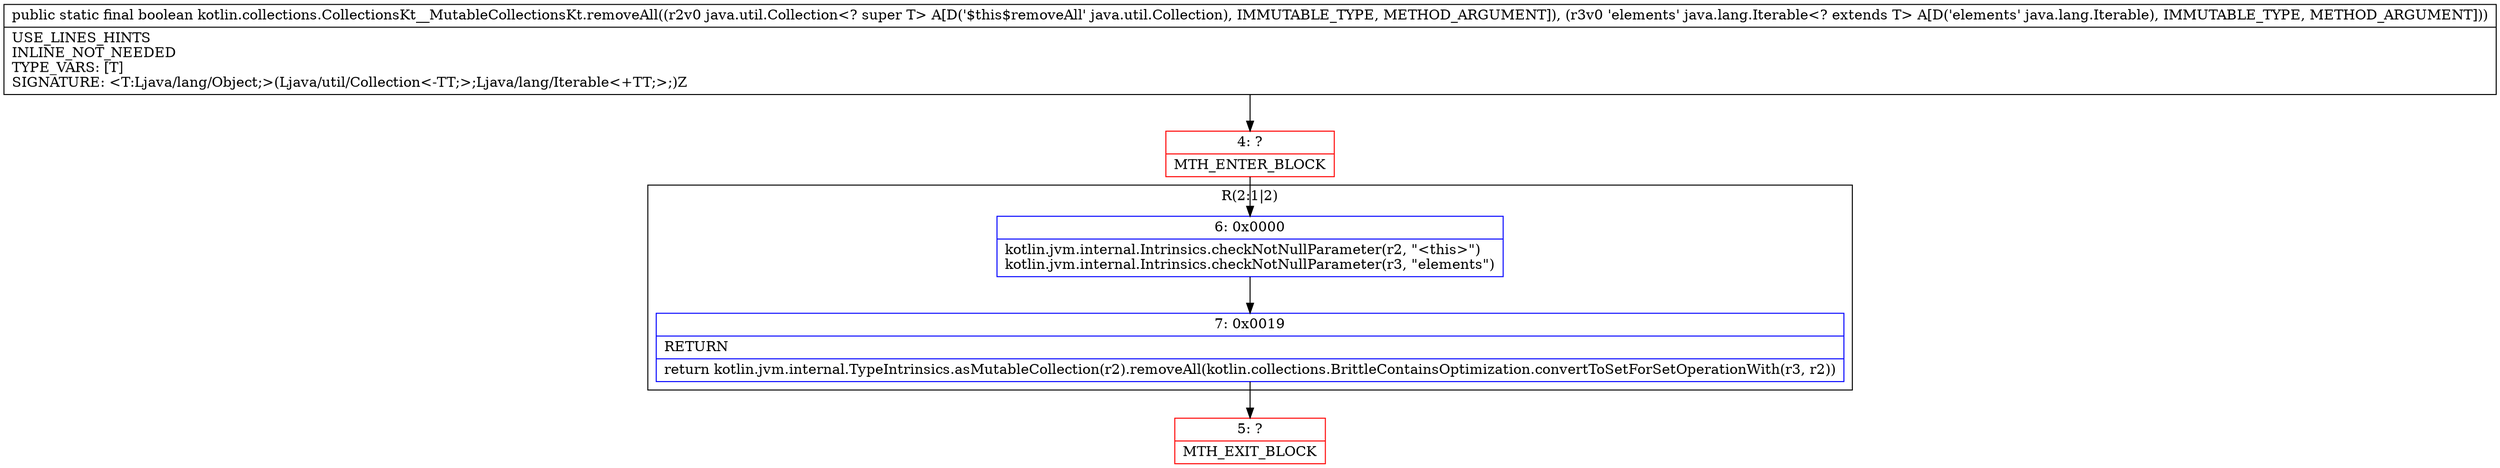 digraph "CFG forkotlin.collections.CollectionsKt__MutableCollectionsKt.removeAll(Ljava\/util\/Collection;Ljava\/lang\/Iterable;)Z" {
subgraph cluster_Region_1783538666 {
label = "R(2:1|2)";
node [shape=record,color=blue];
Node_6 [shape=record,label="{6\:\ 0x0000|kotlin.jvm.internal.Intrinsics.checkNotNullParameter(r2, \"\<this\>\")\lkotlin.jvm.internal.Intrinsics.checkNotNullParameter(r3, \"elements\")\l}"];
Node_7 [shape=record,label="{7\:\ 0x0019|RETURN\l|return kotlin.jvm.internal.TypeIntrinsics.asMutableCollection(r2).removeAll(kotlin.collections.BrittleContainsOptimization.convertToSetForSetOperationWith(r3, r2))\l}"];
}
Node_4 [shape=record,color=red,label="{4\:\ ?|MTH_ENTER_BLOCK\l}"];
Node_5 [shape=record,color=red,label="{5\:\ ?|MTH_EXIT_BLOCK\l}"];
MethodNode[shape=record,label="{public static final boolean kotlin.collections.CollectionsKt__MutableCollectionsKt.removeAll((r2v0 java.util.Collection\<? super T\> A[D('$this$removeAll' java.util.Collection), IMMUTABLE_TYPE, METHOD_ARGUMENT]), (r3v0 'elements' java.lang.Iterable\<? extends T\> A[D('elements' java.lang.Iterable), IMMUTABLE_TYPE, METHOD_ARGUMENT]))  | USE_LINES_HINTS\lINLINE_NOT_NEEDED\lTYPE_VARS: [T]\lSIGNATURE: \<T:Ljava\/lang\/Object;\>(Ljava\/util\/Collection\<\-TT;\>;Ljava\/lang\/Iterable\<+TT;\>;)Z\l}"];
MethodNode -> Node_4;Node_6 -> Node_7;
Node_7 -> Node_5;
Node_4 -> Node_6;
}

